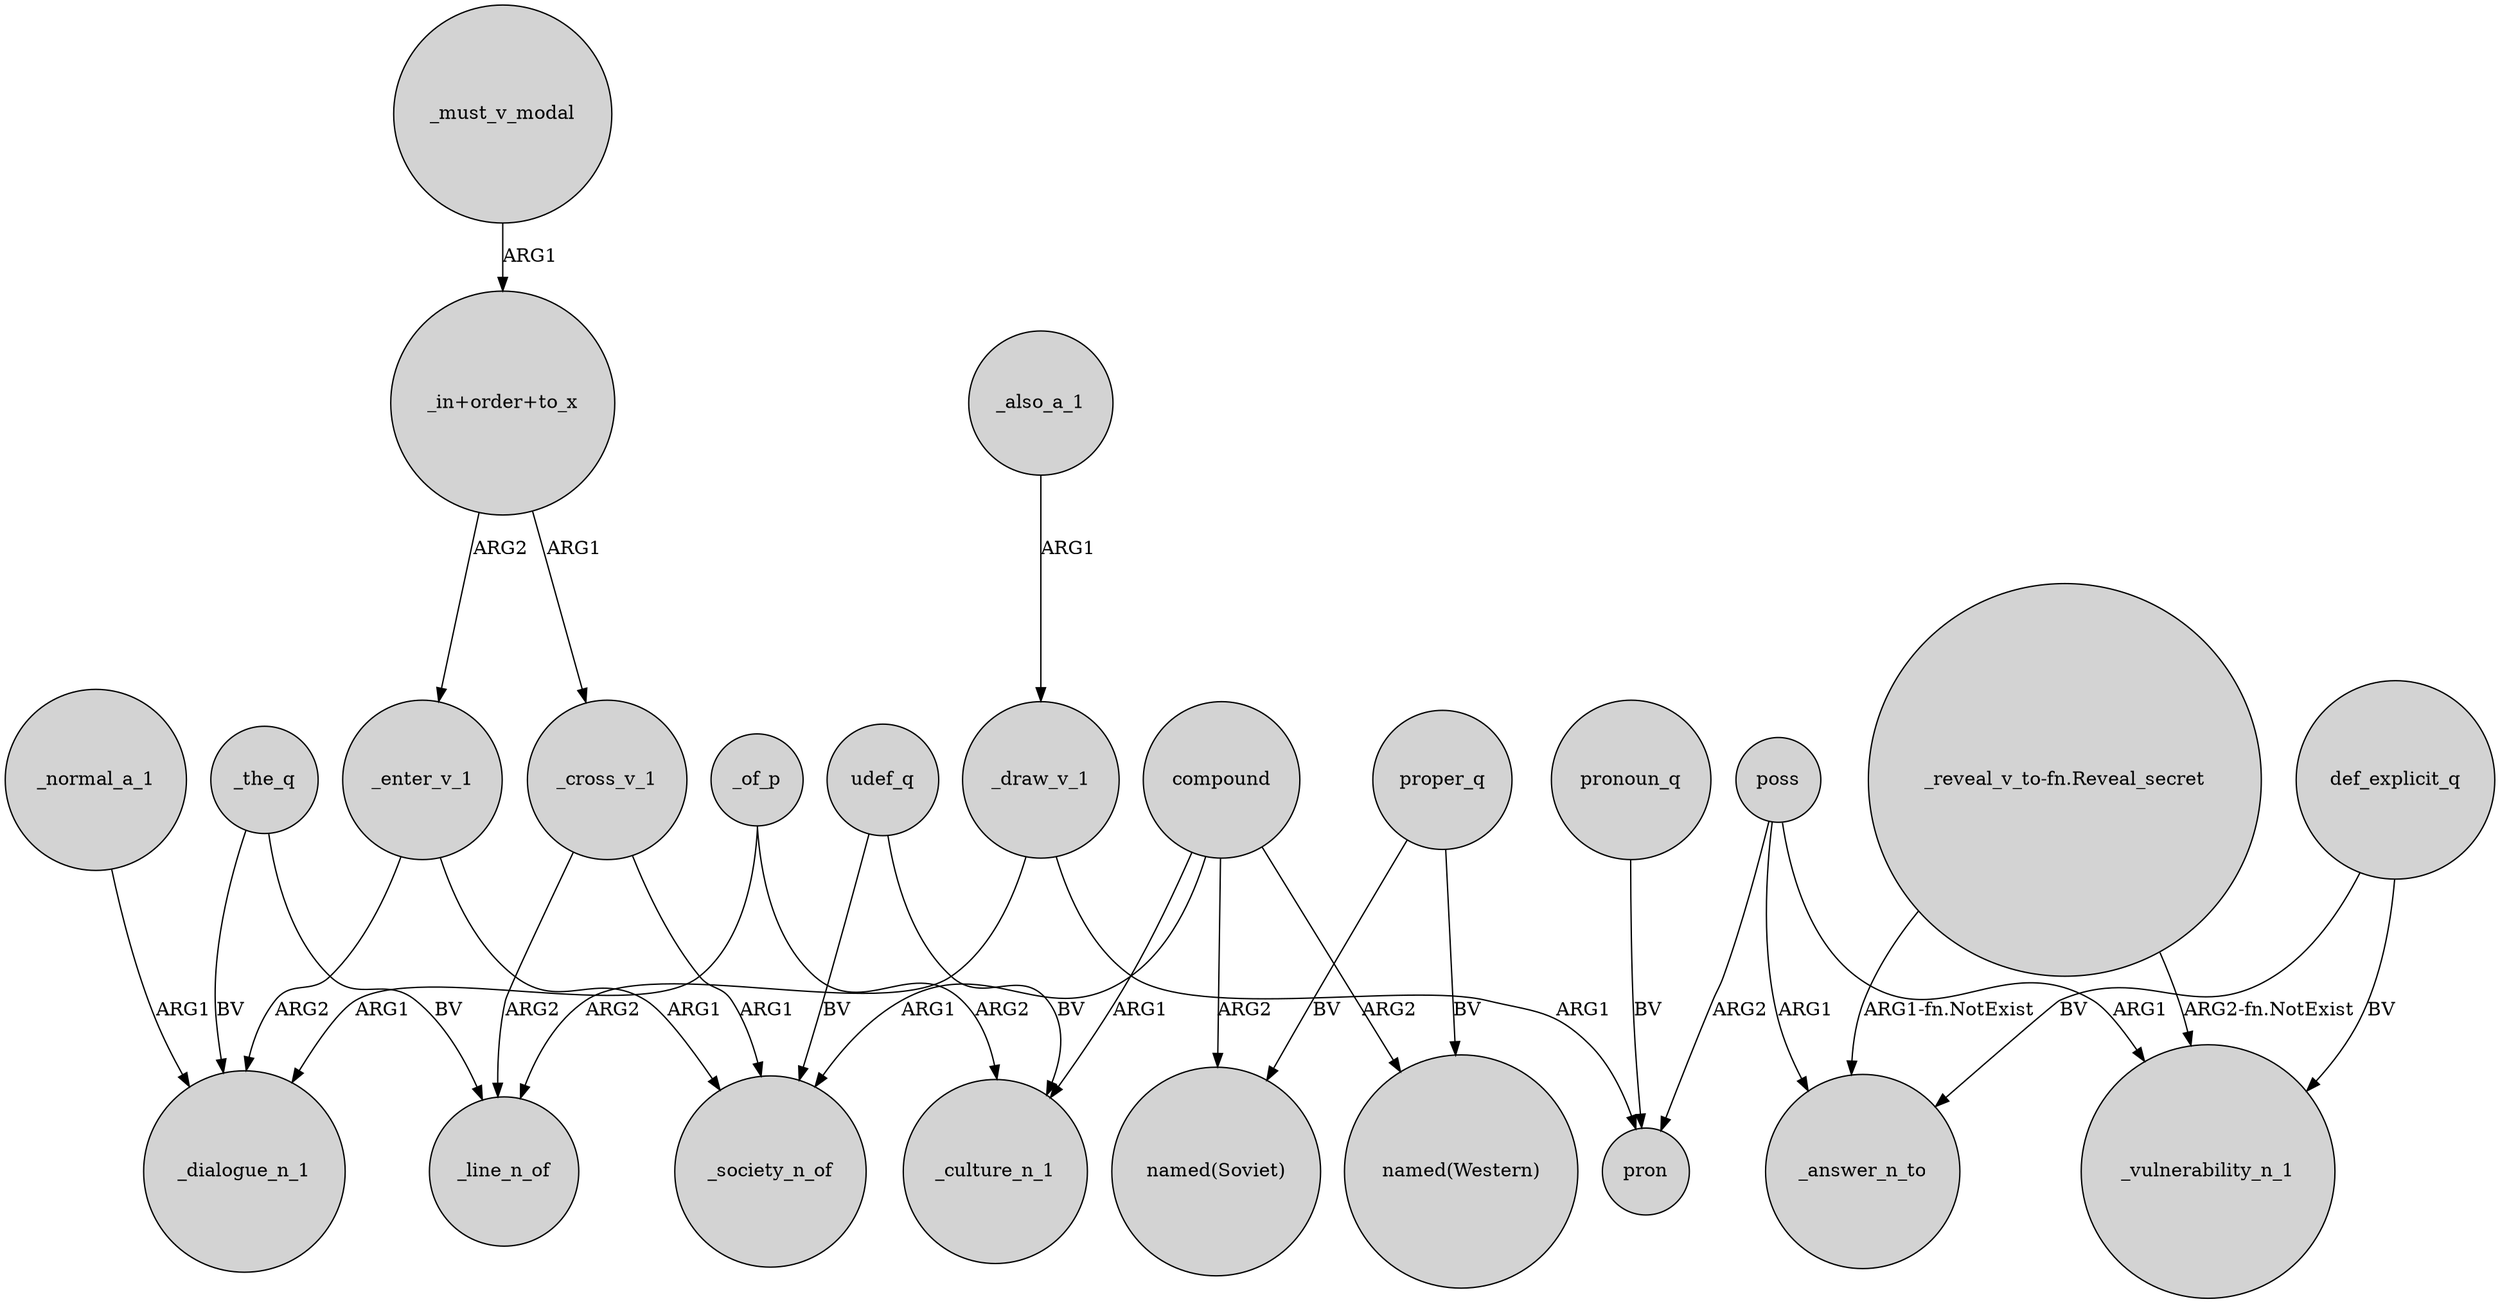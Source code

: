 digraph {
	node [shape=circle style=filled]
	"_in+order+to_x" -> _enter_v_1 [label=ARG2]
	_cross_v_1 -> _society_n_of [label=ARG1]
	poss -> _vulnerability_n_1 [label=ARG1]
	poss -> pron [label=ARG2]
	_the_q -> _line_n_of [label=BV]
	compound -> _culture_n_1 [label=ARG1]
	_cross_v_1 -> _line_n_of [label=ARG2]
	compound -> _society_n_of [label=ARG1]
	"_reveal_v_to-fn.Reveal_secret" -> _answer_n_to [label="ARG1-fn.NotExist"]
	"_reveal_v_to-fn.Reveal_secret" -> _vulnerability_n_1 [label="ARG2-fn.NotExist"]
	proper_q -> "named(Soviet)" [label=BV]
	udef_q -> _culture_n_1 [label=BV]
	"_in+order+to_x" -> _cross_v_1 [label=ARG1]
	def_explicit_q -> _vulnerability_n_1 [label=BV]
	pronoun_q -> pron [label=BV]
	_also_a_1 -> _draw_v_1 [label=ARG1]
	_of_p -> _dialogue_n_1 [label=ARG1]
	_draw_v_1 -> _line_n_of [label=ARG2]
	compound -> "named(Soviet)" [label=ARG2]
	proper_q -> "named(Western)" [label=BV]
	udef_q -> _society_n_of [label=BV]
	_enter_v_1 -> _society_n_of [label=ARG1]
	_enter_v_1 -> _dialogue_n_1 [label=ARG2]
	_of_p -> _culture_n_1 [label=ARG2]
	_the_q -> _dialogue_n_1 [label=BV]
	def_explicit_q -> _answer_n_to [label=BV]
	poss -> _answer_n_to [label=ARG1]
	_draw_v_1 -> pron [label=ARG1]
	compound -> "named(Western)" [label=ARG2]
	_must_v_modal -> "_in+order+to_x" [label=ARG1]
	_normal_a_1 -> _dialogue_n_1 [label=ARG1]
}
